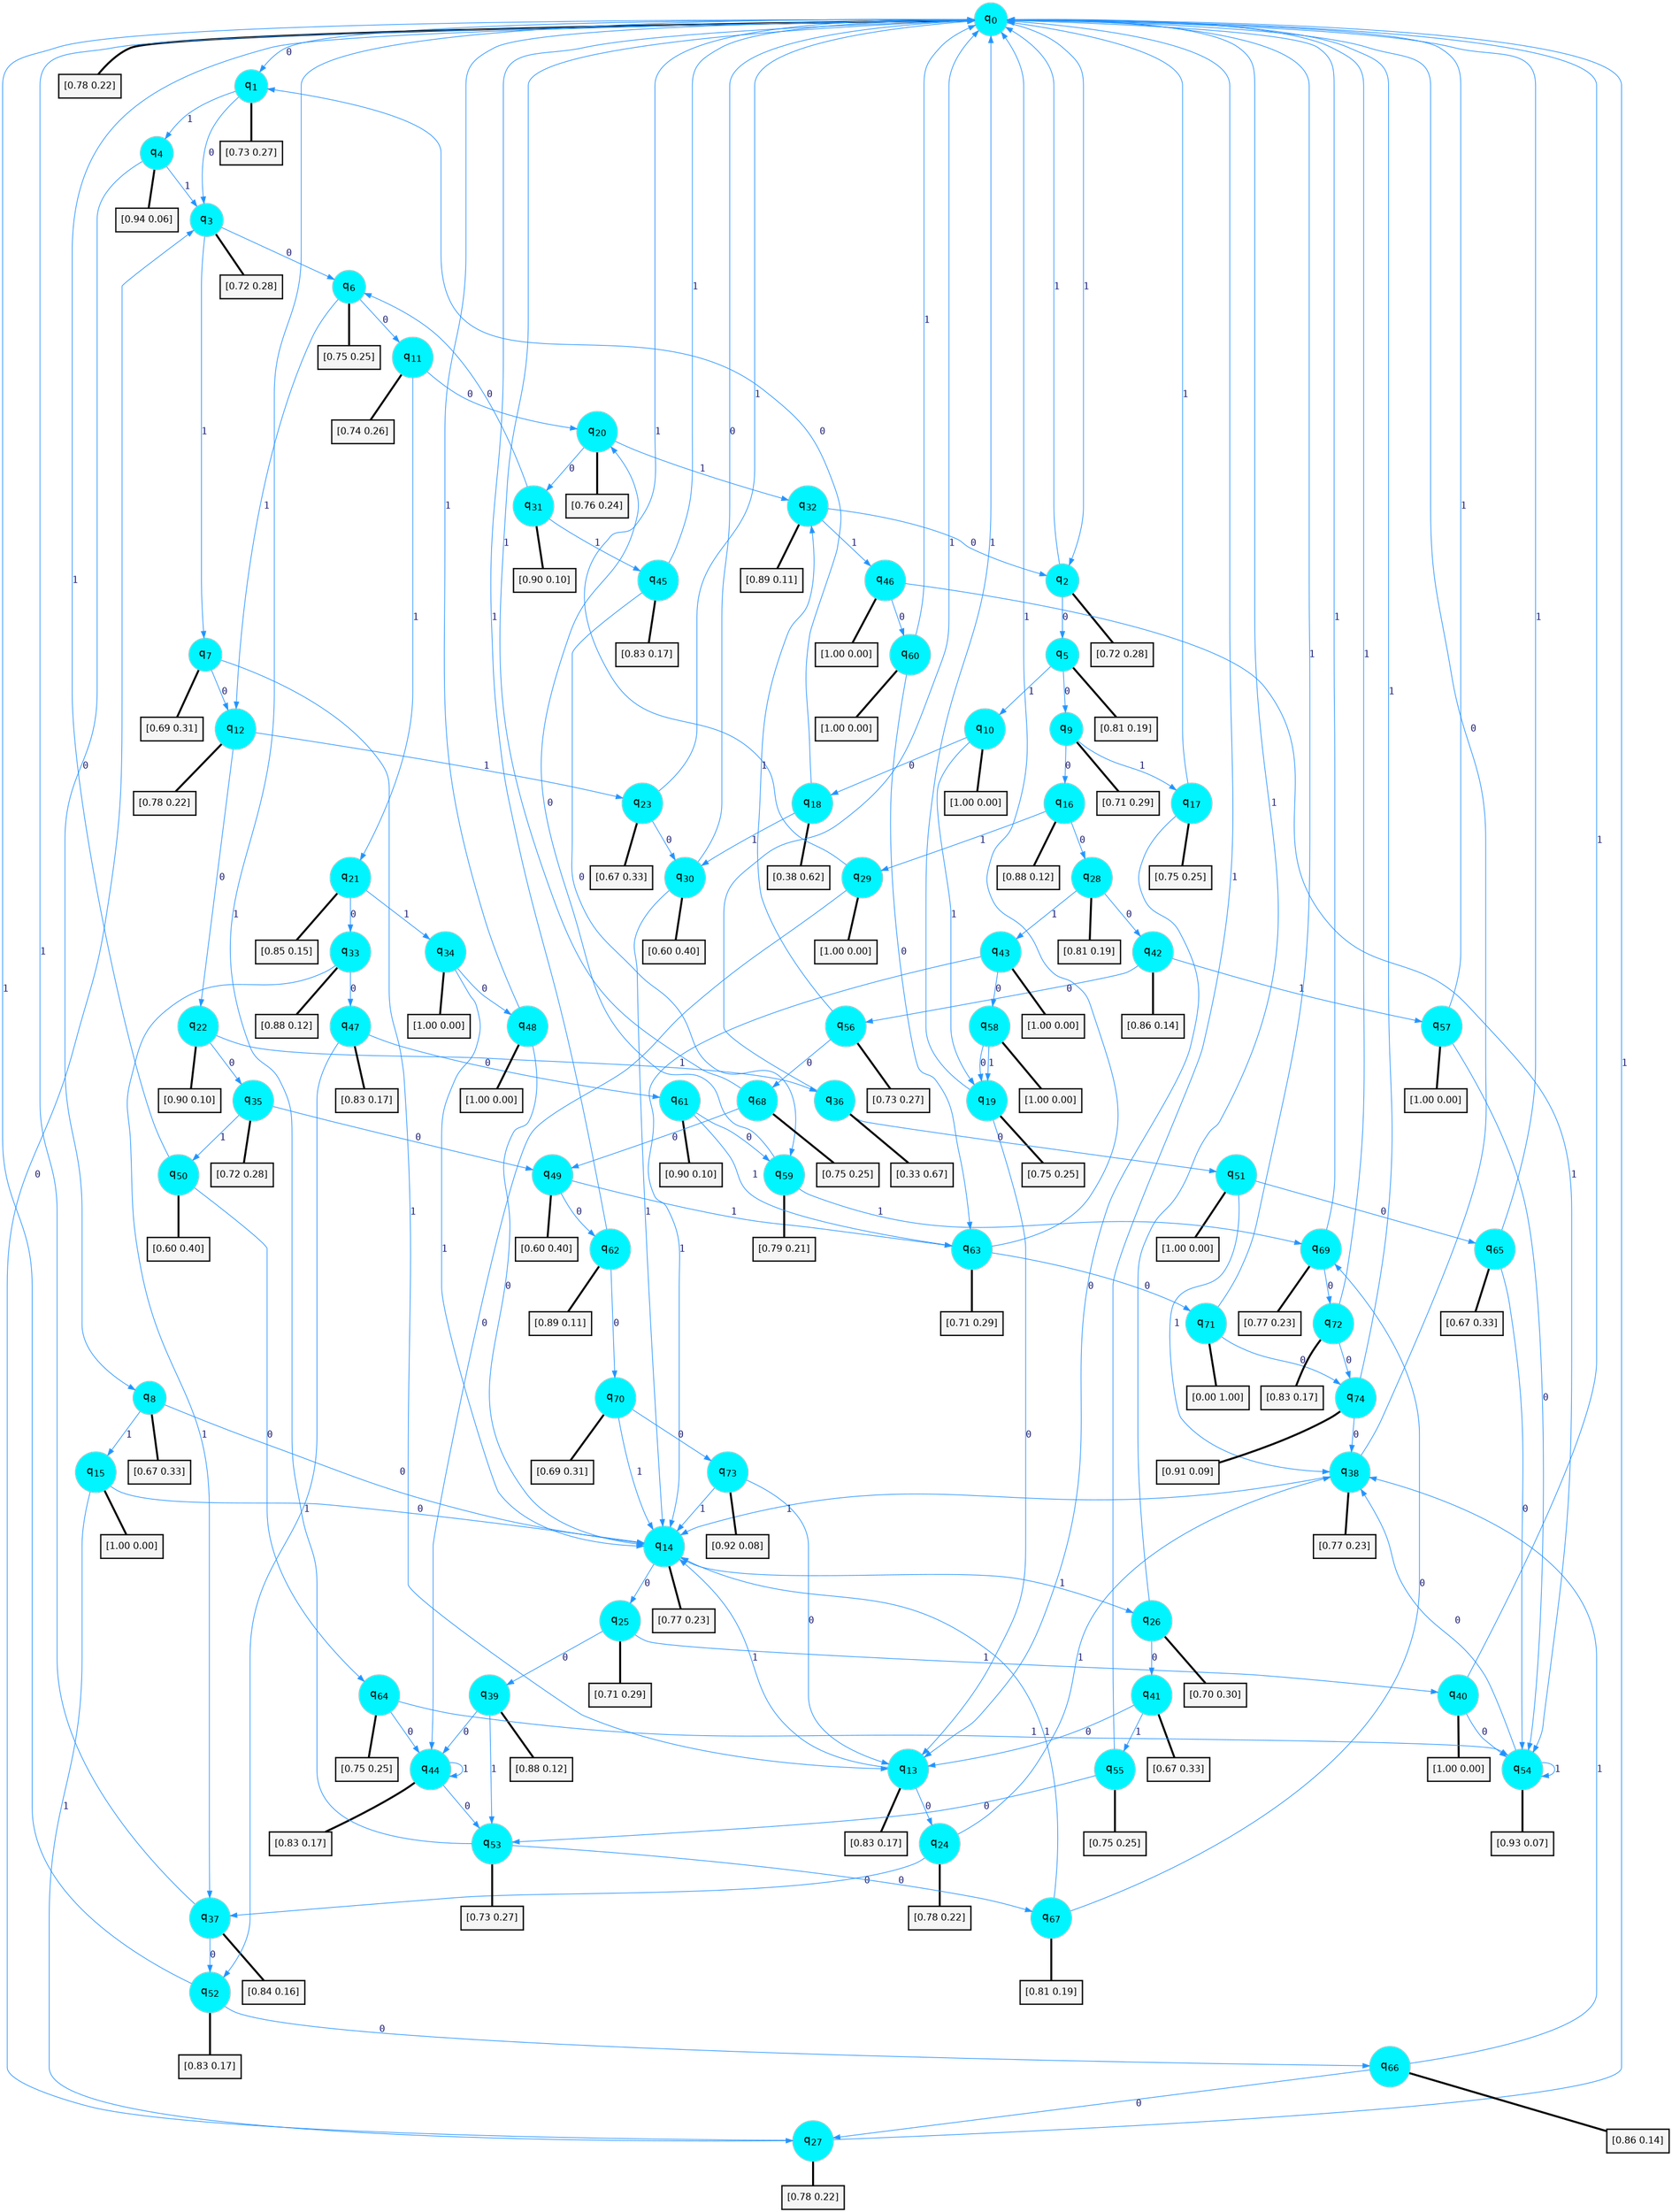 digraph G {
graph [
bgcolor=transparent, dpi=300, rankdir=TD, size="40,25"];
node [
color=gray, fillcolor=turquoise1, fontcolor=black, fontname=Helvetica, fontsize=16, fontweight=bold, shape=circle, style=filled];
edge [
arrowsize=1, color=dodgerblue1, fontcolor=midnightblue, fontname=courier, fontweight=bold, penwidth=1, style=solid, weight=20];
0[label=<q<SUB>0</SUB>>];
1[label=<q<SUB>1</SUB>>];
2[label=<q<SUB>2</SUB>>];
3[label=<q<SUB>3</SUB>>];
4[label=<q<SUB>4</SUB>>];
5[label=<q<SUB>5</SUB>>];
6[label=<q<SUB>6</SUB>>];
7[label=<q<SUB>7</SUB>>];
8[label=<q<SUB>8</SUB>>];
9[label=<q<SUB>9</SUB>>];
10[label=<q<SUB>10</SUB>>];
11[label=<q<SUB>11</SUB>>];
12[label=<q<SUB>12</SUB>>];
13[label=<q<SUB>13</SUB>>];
14[label=<q<SUB>14</SUB>>];
15[label=<q<SUB>15</SUB>>];
16[label=<q<SUB>16</SUB>>];
17[label=<q<SUB>17</SUB>>];
18[label=<q<SUB>18</SUB>>];
19[label=<q<SUB>19</SUB>>];
20[label=<q<SUB>20</SUB>>];
21[label=<q<SUB>21</SUB>>];
22[label=<q<SUB>22</SUB>>];
23[label=<q<SUB>23</SUB>>];
24[label=<q<SUB>24</SUB>>];
25[label=<q<SUB>25</SUB>>];
26[label=<q<SUB>26</SUB>>];
27[label=<q<SUB>27</SUB>>];
28[label=<q<SUB>28</SUB>>];
29[label=<q<SUB>29</SUB>>];
30[label=<q<SUB>30</SUB>>];
31[label=<q<SUB>31</SUB>>];
32[label=<q<SUB>32</SUB>>];
33[label=<q<SUB>33</SUB>>];
34[label=<q<SUB>34</SUB>>];
35[label=<q<SUB>35</SUB>>];
36[label=<q<SUB>36</SUB>>];
37[label=<q<SUB>37</SUB>>];
38[label=<q<SUB>38</SUB>>];
39[label=<q<SUB>39</SUB>>];
40[label=<q<SUB>40</SUB>>];
41[label=<q<SUB>41</SUB>>];
42[label=<q<SUB>42</SUB>>];
43[label=<q<SUB>43</SUB>>];
44[label=<q<SUB>44</SUB>>];
45[label=<q<SUB>45</SUB>>];
46[label=<q<SUB>46</SUB>>];
47[label=<q<SUB>47</SUB>>];
48[label=<q<SUB>48</SUB>>];
49[label=<q<SUB>49</SUB>>];
50[label=<q<SUB>50</SUB>>];
51[label=<q<SUB>51</SUB>>];
52[label=<q<SUB>52</SUB>>];
53[label=<q<SUB>53</SUB>>];
54[label=<q<SUB>54</SUB>>];
55[label=<q<SUB>55</SUB>>];
56[label=<q<SUB>56</SUB>>];
57[label=<q<SUB>57</SUB>>];
58[label=<q<SUB>58</SUB>>];
59[label=<q<SUB>59</SUB>>];
60[label=<q<SUB>60</SUB>>];
61[label=<q<SUB>61</SUB>>];
62[label=<q<SUB>62</SUB>>];
63[label=<q<SUB>63</SUB>>];
64[label=<q<SUB>64</SUB>>];
65[label=<q<SUB>65</SUB>>];
66[label=<q<SUB>66</SUB>>];
67[label=<q<SUB>67</SUB>>];
68[label=<q<SUB>68</SUB>>];
69[label=<q<SUB>69</SUB>>];
70[label=<q<SUB>70</SUB>>];
71[label=<q<SUB>71</SUB>>];
72[label=<q<SUB>72</SUB>>];
73[label=<q<SUB>73</SUB>>];
74[label=<q<SUB>74</SUB>>];
75[label="[0.78 0.22]", shape=box,fontcolor=black, fontname=Helvetica, fontsize=14, penwidth=2, fillcolor=whitesmoke,color=black];
76[label="[0.73 0.27]", shape=box,fontcolor=black, fontname=Helvetica, fontsize=14, penwidth=2, fillcolor=whitesmoke,color=black];
77[label="[0.72 0.28]", shape=box,fontcolor=black, fontname=Helvetica, fontsize=14, penwidth=2, fillcolor=whitesmoke,color=black];
78[label="[0.72 0.28]", shape=box,fontcolor=black, fontname=Helvetica, fontsize=14, penwidth=2, fillcolor=whitesmoke,color=black];
79[label="[0.94 0.06]", shape=box,fontcolor=black, fontname=Helvetica, fontsize=14, penwidth=2, fillcolor=whitesmoke,color=black];
80[label="[0.81 0.19]", shape=box,fontcolor=black, fontname=Helvetica, fontsize=14, penwidth=2, fillcolor=whitesmoke,color=black];
81[label="[0.75 0.25]", shape=box,fontcolor=black, fontname=Helvetica, fontsize=14, penwidth=2, fillcolor=whitesmoke,color=black];
82[label="[0.69 0.31]", shape=box,fontcolor=black, fontname=Helvetica, fontsize=14, penwidth=2, fillcolor=whitesmoke,color=black];
83[label="[0.67 0.33]", shape=box,fontcolor=black, fontname=Helvetica, fontsize=14, penwidth=2, fillcolor=whitesmoke,color=black];
84[label="[0.71 0.29]", shape=box,fontcolor=black, fontname=Helvetica, fontsize=14, penwidth=2, fillcolor=whitesmoke,color=black];
85[label="[1.00 0.00]", shape=box,fontcolor=black, fontname=Helvetica, fontsize=14, penwidth=2, fillcolor=whitesmoke,color=black];
86[label="[0.74 0.26]", shape=box,fontcolor=black, fontname=Helvetica, fontsize=14, penwidth=2, fillcolor=whitesmoke,color=black];
87[label="[0.78 0.22]", shape=box,fontcolor=black, fontname=Helvetica, fontsize=14, penwidth=2, fillcolor=whitesmoke,color=black];
88[label="[0.83 0.17]", shape=box,fontcolor=black, fontname=Helvetica, fontsize=14, penwidth=2, fillcolor=whitesmoke,color=black];
89[label="[0.77 0.23]", shape=box,fontcolor=black, fontname=Helvetica, fontsize=14, penwidth=2, fillcolor=whitesmoke,color=black];
90[label="[1.00 0.00]", shape=box,fontcolor=black, fontname=Helvetica, fontsize=14, penwidth=2, fillcolor=whitesmoke,color=black];
91[label="[0.88 0.12]", shape=box,fontcolor=black, fontname=Helvetica, fontsize=14, penwidth=2, fillcolor=whitesmoke,color=black];
92[label="[0.75 0.25]", shape=box,fontcolor=black, fontname=Helvetica, fontsize=14, penwidth=2, fillcolor=whitesmoke,color=black];
93[label="[0.38 0.62]", shape=box,fontcolor=black, fontname=Helvetica, fontsize=14, penwidth=2, fillcolor=whitesmoke,color=black];
94[label="[0.75 0.25]", shape=box,fontcolor=black, fontname=Helvetica, fontsize=14, penwidth=2, fillcolor=whitesmoke,color=black];
95[label="[0.76 0.24]", shape=box,fontcolor=black, fontname=Helvetica, fontsize=14, penwidth=2, fillcolor=whitesmoke,color=black];
96[label="[0.85 0.15]", shape=box,fontcolor=black, fontname=Helvetica, fontsize=14, penwidth=2, fillcolor=whitesmoke,color=black];
97[label="[0.90 0.10]", shape=box,fontcolor=black, fontname=Helvetica, fontsize=14, penwidth=2, fillcolor=whitesmoke,color=black];
98[label="[0.67 0.33]", shape=box,fontcolor=black, fontname=Helvetica, fontsize=14, penwidth=2, fillcolor=whitesmoke,color=black];
99[label="[0.78 0.22]", shape=box,fontcolor=black, fontname=Helvetica, fontsize=14, penwidth=2, fillcolor=whitesmoke,color=black];
100[label="[0.71 0.29]", shape=box,fontcolor=black, fontname=Helvetica, fontsize=14, penwidth=2, fillcolor=whitesmoke,color=black];
101[label="[0.70 0.30]", shape=box,fontcolor=black, fontname=Helvetica, fontsize=14, penwidth=2, fillcolor=whitesmoke,color=black];
102[label="[0.78 0.22]", shape=box,fontcolor=black, fontname=Helvetica, fontsize=14, penwidth=2, fillcolor=whitesmoke,color=black];
103[label="[0.81 0.19]", shape=box,fontcolor=black, fontname=Helvetica, fontsize=14, penwidth=2, fillcolor=whitesmoke,color=black];
104[label="[1.00 0.00]", shape=box,fontcolor=black, fontname=Helvetica, fontsize=14, penwidth=2, fillcolor=whitesmoke,color=black];
105[label="[0.60 0.40]", shape=box,fontcolor=black, fontname=Helvetica, fontsize=14, penwidth=2, fillcolor=whitesmoke,color=black];
106[label="[0.90 0.10]", shape=box,fontcolor=black, fontname=Helvetica, fontsize=14, penwidth=2, fillcolor=whitesmoke,color=black];
107[label="[0.89 0.11]", shape=box,fontcolor=black, fontname=Helvetica, fontsize=14, penwidth=2, fillcolor=whitesmoke,color=black];
108[label="[0.88 0.12]", shape=box,fontcolor=black, fontname=Helvetica, fontsize=14, penwidth=2, fillcolor=whitesmoke,color=black];
109[label="[1.00 0.00]", shape=box,fontcolor=black, fontname=Helvetica, fontsize=14, penwidth=2, fillcolor=whitesmoke,color=black];
110[label="[0.72 0.28]", shape=box,fontcolor=black, fontname=Helvetica, fontsize=14, penwidth=2, fillcolor=whitesmoke,color=black];
111[label="[0.33 0.67]", shape=box,fontcolor=black, fontname=Helvetica, fontsize=14, penwidth=2, fillcolor=whitesmoke,color=black];
112[label="[0.84 0.16]", shape=box,fontcolor=black, fontname=Helvetica, fontsize=14, penwidth=2, fillcolor=whitesmoke,color=black];
113[label="[0.77 0.23]", shape=box,fontcolor=black, fontname=Helvetica, fontsize=14, penwidth=2, fillcolor=whitesmoke,color=black];
114[label="[0.88 0.12]", shape=box,fontcolor=black, fontname=Helvetica, fontsize=14, penwidth=2, fillcolor=whitesmoke,color=black];
115[label="[1.00 0.00]", shape=box,fontcolor=black, fontname=Helvetica, fontsize=14, penwidth=2, fillcolor=whitesmoke,color=black];
116[label="[0.67 0.33]", shape=box,fontcolor=black, fontname=Helvetica, fontsize=14, penwidth=2, fillcolor=whitesmoke,color=black];
117[label="[0.86 0.14]", shape=box,fontcolor=black, fontname=Helvetica, fontsize=14, penwidth=2, fillcolor=whitesmoke,color=black];
118[label="[1.00 0.00]", shape=box,fontcolor=black, fontname=Helvetica, fontsize=14, penwidth=2, fillcolor=whitesmoke,color=black];
119[label="[0.83 0.17]", shape=box,fontcolor=black, fontname=Helvetica, fontsize=14, penwidth=2, fillcolor=whitesmoke,color=black];
120[label="[0.83 0.17]", shape=box,fontcolor=black, fontname=Helvetica, fontsize=14, penwidth=2, fillcolor=whitesmoke,color=black];
121[label="[1.00 0.00]", shape=box,fontcolor=black, fontname=Helvetica, fontsize=14, penwidth=2, fillcolor=whitesmoke,color=black];
122[label="[0.83 0.17]", shape=box,fontcolor=black, fontname=Helvetica, fontsize=14, penwidth=2, fillcolor=whitesmoke,color=black];
123[label="[1.00 0.00]", shape=box,fontcolor=black, fontname=Helvetica, fontsize=14, penwidth=2, fillcolor=whitesmoke,color=black];
124[label="[0.60 0.40]", shape=box,fontcolor=black, fontname=Helvetica, fontsize=14, penwidth=2, fillcolor=whitesmoke,color=black];
125[label="[0.60 0.40]", shape=box,fontcolor=black, fontname=Helvetica, fontsize=14, penwidth=2, fillcolor=whitesmoke,color=black];
126[label="[1.00 0.00]", shape=box,fontcolor=black, fontname=Helvetica, fontsize=14, penwidth=2, fillcolor=whitesmoke,color=black];
127[label="[0.83 0.17]", shape=box,fontcolor=black, fontname=Helvetica, fontsize=14, penwidth=2, fillcolor=whitesmoke,color=black];
128[label="[0.73 0.27]", shape=box,fontcolor=black, fontname=Helvetica, fontsize=14, penwidth=2, fillcolor=whitesmoke,color=black];
129[label="[0.93 0.07]", shape=box,fontcolor=black, fontname=Helvetica, fontsize=14, penwidth=2, fillcolor=whitesmoke,color=black];
130[label="[0.75 0.25]", shape=box,fontcolor=black, fontname=Helvetica, fontsize=14, penwidth=2, fillcolor=whitesmoke,color=black];
131[label="[0.73 0.27]", shape=box,fontcolor=black, fontname=Helvetica, fontsize=14, penwidth=2, fillcolor=whitesmoke,color=black];
132[label="[1.00 0.00]", shape=box,fontcolor=black, fontname=Helvetica, fontsize=14, penwidth=2, fillcolor=whitesmoke,color=black];
133[label="[1.00 0.00]", shape=box,fontcolor=black, fontname=Helvetica, fontsize=14, penwidth=2, fillcolor=whitesmoke,color=black];
134[label="[0.79 0.21]", shape=box,fontcolor=black, fontname=Helvetica, fontsize=14, penwidth=2, fillcolor=whitesmoke,color=black];
135[label="[1.00 0.00]", shape=box,fontcolor=black, fontname=Helvetica, fontsize=14, penwidth=2, fillcolor=whitesmoke,color=black];
136[label="[0.90 0.10]", shape=box,fontcolor=black, fontname=Helvetica, fontsize=14, penwidth=2, fillcolor=whitesmoke,color=black];
137[label="[0.89 0.11]", shape=box,fontcolor=black, fontname=Helvetica, fontsize=14, penwidth=2, fillcolor=whitesmoke,color=black];
138[label="[0.71 0.29]", shape=box,fontcolor=black, fontname=Helvetica, fontsize=14, penwidth=2, fillcolor=whitesmoke,color=black];
139[label="[0.75 0.25]", shape=box,fontcolor=black, fontname=Helvetica, fontsize=14, penwidth=2, fillcolor=whitesmoke,color=black];
140[label="[0.67 0.33]", shape=box,fontcolor=black, fontname=Helvetica, fontsize=14, penwidth=2, fillcolor=whitesmoke,color=black];
141[label="[0.86 0.14]", shape=box,fontcolor=black, fontname=Helvetica, fontsize=14, penwidth=2, fillcolor=whitesmoke,color=black];
142[label="[0.81 0.19]", shape=box,fontcolor=black, fontname=Helvetica, fontsize=14, penwidth=2, fillcolor=whitesmoke,color=black];
143[label="[0.75 0.25]", shape=box,fontcolor=black, fontname=Helvetica, fontsize=14, penwidth=2, fillcolor=whitesmoke,color=black];
144[label="[0.77 0.23]", shape=box,fontcolor=black, fontname=Helvetica, fontsize=14, penwidth=2, fillcolor=whitesmoke,color=black];
145[label="[0.69 0.31]", shape=box,fontcolor=black, fontname=Helvetica, fontsize=14, penwidth=2, fillcolor=whitesmoke,color=black];
146[label="[0.00 1.00]", shape=box,fontcolor=black, fontname=Helvetica, fontsize=14, penwidth=2, fillcolor=whitesmoke,color=black];
147[label="[0.83 0.17]", shape=box,fontcolor=black, fontname=Helvetica, fontsize=14, penwidth=2, fillcolor=whitesmoke,color=black];
148[label="[0.92 0.08]", shape=box,fontcolor=black, fontname=Helvetica, fontsize=14, penwidth=2, fillcolor=whitesmoke,color=black];
149[label="[0.91 0.09]", shape=box,fontcolor=black, fontname=Helvetica, fontsize=14, penwidth=2, fillcolor=whitesmoke,color=black];
0->1 [label=0];
0->2 [label=1];
0->75 [arrowhead=none, penwidth=3,color=black];
1->3 [label=0];
1->4 [label=1];
1->76 [arrowhead=none, penwidth=3,color=black];
2->5 [label=0];
2->0 [label=1];
2->77 [arrowhead=none, penwidth=3,color=black];
3->6 [label=0];
3->7 [label=1];
3->78 [arrowhead=none, penwidth=3,color=black];
4->8 [label=0];
4->3 [label=1];
4->79 [arrowhead=none, penwidth=3,color=black];
5->9 [label=0];
5->10 [label=1];
5->80 [arrowhead=none, penwidth=3,color=black];
6->11 [label=0];
6->12 [label=1];
6->81 [arrowhead=none, penwidth=3,color=black];
7->12 [label=0];
7->13 [label=1];
7->82 [arrowhead=none, penwidth=3,color=black];
8->14 [label=0];
8->15 [label=1];
8->83 [arrowhead=none, penwidth=3,color=black];
9->16 [label=0];
9->17 [label=1];
9->84 [arrowhead=none, penwidth=3,color=black];
10->18 [label=0];
10->19 [label=1];
10->85 [arrowhead=none, penwidth=3,color=black];
11->20 [label=0];
11->21 [label=1];
11->86 [arrowhead=none, penwidth=3,color=black];
12->22 [label=0];
12->23 [label=1];
12->87 [arrowhead=none, penwidth=3,color=black];
13->24 [label=0];
13->14 [label=1];
13->88 [arrowhead=none, penwidth=3,color=black];
14->25 [label=0];
14->26 [label=1];
14->89 [arrowhead=none, penwidth=3,color=black];
15->14 [label=0];
15->27 [label=1];
15->90 [arrowhead=none, penwidth=3,color=black];
16->28 [label=0];
16->29 [label=1];
16->91 [arrowhead=none, penwidth=3,color=black];
17->13 [label=0];
17->0 [label=1];
17->92 [arrowhead=none, penwidth=3,color=black];
18->1 [label=0];
18->30 [label=1];
18->93 [arrowhead=none, penwidth=3,color=black];
19->13 [label=0];
19->0 [label=1];
19->94 [arrowhead=none, penwidth=3,color=black];
20->31 [label=0];
20->32 [label=1];
20->95 [arrowhead=none, penwidth=3,color=black];
21->33 [label=0];
21->34 [label=1];
21->96 [arrowhead=none, penwidth=3,color=black];
22->35 [label=0];
22->36 [label=1];
22->97 [arrowhead=none, penwidth=3,color=black];
23->30 [label=0];
23->0 [label=1];
23->98 [arrowhead=none, penwidth=3,color=black];
24->37 [label=0];
24->38 [label=1];
24->99 [arrowhead=none, penwidth=3,color=black];
25->39 [label=0];
25->40 [label=1];
25->100 [arrowhead=none, penwidth=3,color=black];
26->41 [label=0];
26->0 [label=1];
26->101 [arrowhead=none, penwidth=3,color=black];
27->3 [label=0];
27->0 [label=1];
27->102 [arrowhead=none, penwidth=3,color=black];
28->42 [label=0];
28->43 [label=1];
28->103 [arrowhead=none, penwidth=3,color=black];
29->44 [label=0];
29->0 [label=1];
29->104 [arrowhead=none, penwidth=3,color=black];
30->0 [label=0];
30->14 [label=1];
30->105 [arrowhead=none, penwidth=3,color=black];
31->6 [label=0];
31->45 [label=1];
31->106 [arrowhead=none, penwidth=3,color=black];
32->2 [label=0];
32->46 [label=1];
32->107 [arrowhead=none, penwidth=3,color=black];
33->47 [label=0];
33->37 [label=1];
33->108 [arrowhead=none, penwidth=3,color=black];
34->48 [label=0];
34->14 [label=1];
34->109 [arrowhead=none, penwidth=3,color=black];
35->49 [label=0];
35->50 [label=1];
35->110 [arrowhead=none, penwidth=3,color=black];
36->51 [label=0];
36->0 [label=1];
36->111 [arrowhead=none, penwidth=3,color=black];
37->52 [label=0];
37->0 [label=1];
37->112 [arrowhead=none, penwidth=3,color=black];
38->0 [label=0];
38->14 [label=1];
38->113 [arrowhead=none, penwidth=3,color=black];
39->44 [label=0];
39->53 [label=1];
39->114 [arrowhead=none, penwidth=3,color=black];
40->54 [label=0];
40->0 [label=1];
40->115 [arrowhead=none, penwidth=3,color=black];
41->13 [label=0];
41->55 [label=1];
41->116 [arrowhead=none, penwidth=3,color=black];
42->56 [label=0];
42->57 [label=1];
42->117 [arrowhead=none, penwidth=3,color=black];
43->58 [label=0];
43->14 [label=1];
43->118 [arrowhead=none, penwidth=3,color=black];
44->53 [label=0];
44->44 [label=1];
44->119 [arrowhead=none, penwidth=3,color=black];
45->59 [label=0];
45->0 [label=1];
45->120 [arrowhead=none, penwidth=3,color=black];
46->60 [label=0];
46->54 [label=1];
46->121 [arrowhead=none, penwidth=3,color=black];
47->61 [label=0];
47->52 [label=1];
47->122 [arrowhead=none, penwidth=3,color=black];
48->14 [label=0];
48->0 [label=1];
48->123 [arrowhead=none, penwidth=3,color=black];
49->62 [label=0];
49->63 [label=1];
49->124 [arrowhead=none, penwidth=3,color=black];
50->64 [label=0];
50->0 [label=1];
50->125 [arrowhead=none, penwidth=3,color=black];
51->65 [label=0];
51->38 [label=1];
51->126 [arrowhead=none, penwidth=3,color=black];
52->66 [label=0];
52->0 [label=1];
52->127 [arrowhead=none, penwidth=3,color=black];
53->67 [label=0];
53->0 [label=1];
53->128 [arrowhead=none, penwidth=3,color=black];
54->38 [label=0];
54->54 [label=1];
54->129 [arrowhead=none, penwidth=3,color=black];
55->53 [label=0];
55->0 [label=1];
55->130 [arrowhead=none, penwidth=3,color=black];
56->68 [label=0];
56->32 [label=1];
56->131 [arrowhead=none, penwidth=3,color=black];
57->54 [label=0];
57->0 [label=1];
57->132 [arrowhead=none, penwidth=3,color=black];
58->19 [label=0];
58->19 [label=1];
58->133 [arrowhead=none, penwidth=3,color=black];
59->20 [label=0];
59->69 [label=1];
59->134 [arrowhead=none, penwidth=3,color=black];
60->63 [label=0];
60->0 [label=1];
60->135 [arrowhead=none, penwidth=3,color=black];
61->59 [label=0];
61->63 [label=1];
61->136 [arrowhead=none, penwidth=3,color=black];
62->70 [label=0];
62->0 [label=1];
62->137 [arrowhead=none, penwidth=3,color=black];
63->71 [label=0];
63->0 [label=1];
63->138 [arrowhead=none, penwidth=3,color=black];
64->44 [label=0];
64->54 [label=1];
64->139 [arrowhead=none, penwidth=3,color=black];
65->54 [label=0];
65->0 [label=1];
65->140 [arrowhead=none, penwidth=3,color=black];
66->27 [label=0];
66->38 [label=1];
66->141 [arrowhead=none, penwidth=3,color=black];
67->69 [label=0];
67->14 [label=1];
67->142 [arrowhead=none, penwidth=3,color=black];
68->49 [label=0];
68->0 [label=1];
68->143 [arrowhead=none, penwidth=3,color=black];
69->72 [label=0];
69->0 [label=1];
69->144 [arrowhead=none, penwidth=3,color=black];
70->73 [label=0];
70->14 [label=1];
70->145 [arrowhead=none, penwidth=3,color=black];
71->74 [label=0];
71->0 [label=1];
71->146 [arrowhead=none, penwidth=3,color=black];
72->74 [label=0];
72->0 [label=1];
72->147 [arrowhead=none, penwidth=3,color=black];
73->13 [label=0];
73->14 [label=1];
73->148 [arrowhead=none, penwidth=3,color=black];
74->38 [label=0];
74->0 [label=1];
74->149 [arrowhead=none, penwidth=3,color=black];
}
